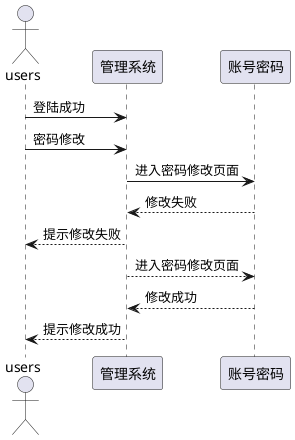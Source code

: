 @startuml
actor users
users->管理系统:登陆成功
users->管理系统:密码修改
管理系统->账号密码:进入密码修改页面
账号密码-->管理系统:修改失败
管理系统-->users:提示修改失败
管理系统-->账号密码:进入密码修改页面
账号密码-->管理系统:修改成功
管理系统-->users:提示修改成功
@enduml